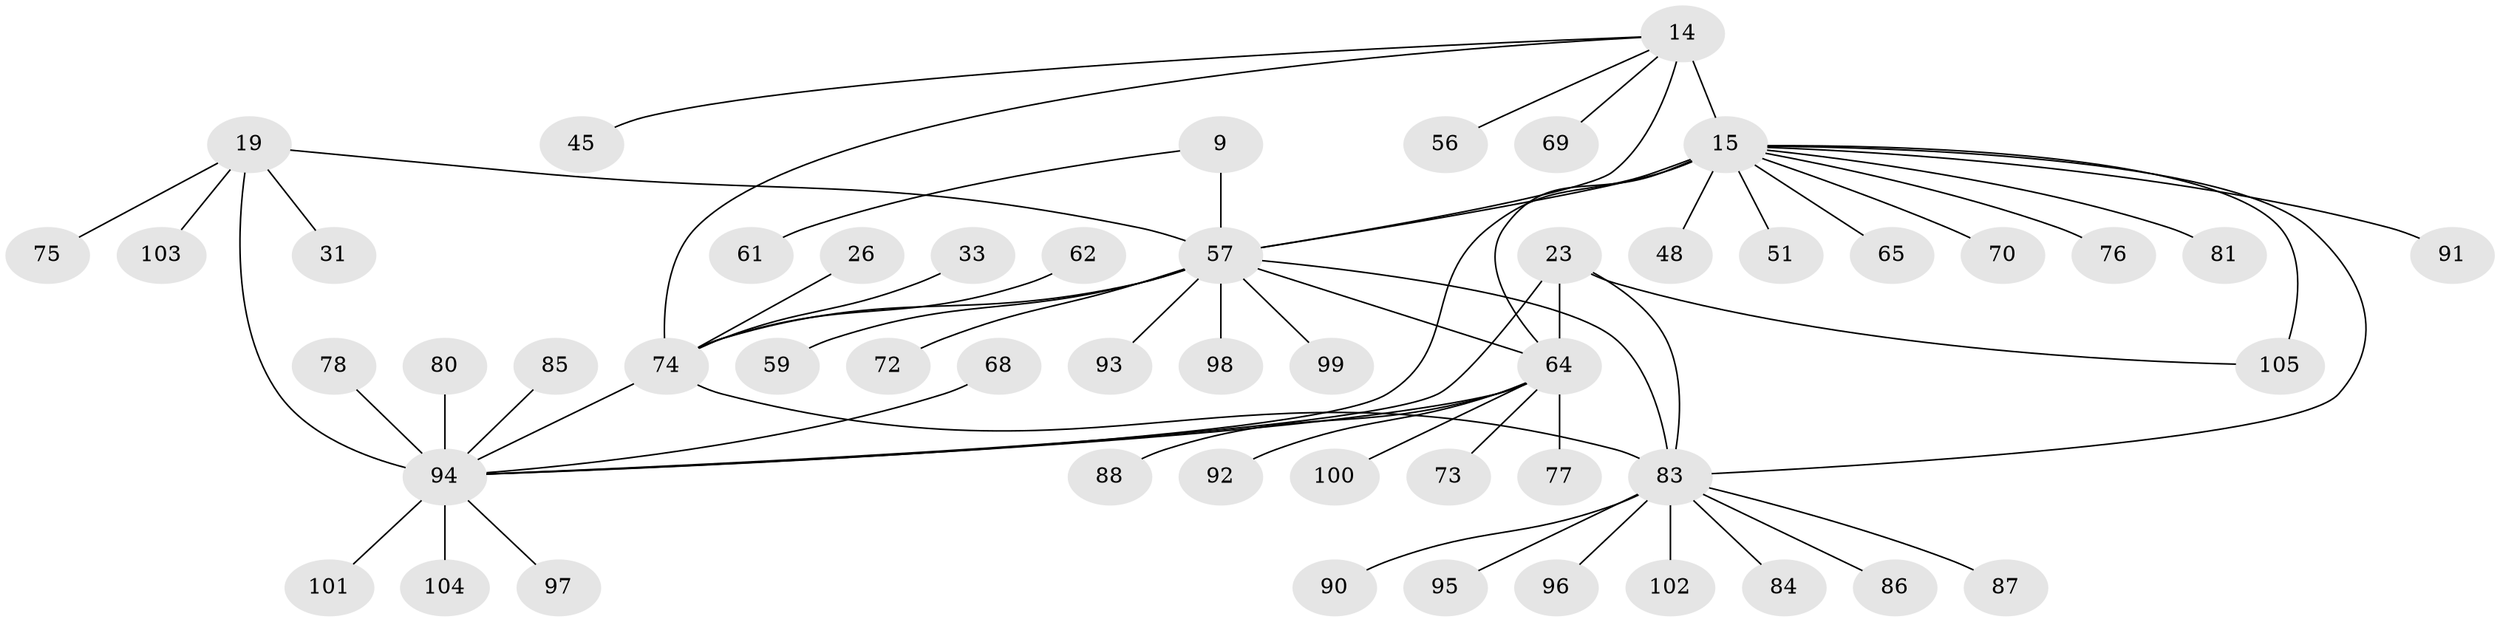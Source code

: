 // original degree distribution, {13: 0.01904761904761905, 10: 0.02857142857142857, 5: 0.02857142857142857, 7: 0.01904761904761905, 6: 0.0761904761904762, 9: 0.02857142857142857, 4: 0.01904761904761905, 11: 0.01904761904761905, 8: 0.009523809523809525, 1: 0.5714285714285714, 2: 0.14285714285714285, 3: 0.0380952380952381}
// Generated by graph-tools (version 1.1) at 2025/55/03/09/25 04:55:15]
// undirected, 52 vertices, 62 edges
graph export_dot {
graph [start="1"]
  node [color=gray90,style=filled];
  9 [super="+7"];
  14 [super="+13"];
  15 [super="+12"];
  19 [super="+18"];
  23 [super="+22"];
  26;
  31;
  33;
  45;
  48;
  51;
  56;
  57 [super="+41+32+34"];
  59;
  61;
  62;
  64 [super="+25+30+42+44+54"];
  65;
  68;
  69;
  70;
  72;
  73 [super="+27"];
  74 [super="+39+5"];
  75 [super="+29"];
  76;
  77;
  78;
  80;
  81;
  83 [super="+71+49+52"];
  84;
  85;
  86;
  87;
  88;
  90;
  91;
  92;
  93;
  94 [super="+53+20+35+38+47+55+60+66"];
  95;
  96 [super="+79+82"];
  97;
  98;
  99;
  100;
  101 [super="+28"];
  102;
  103;
  104 [super="+67"];
  105 [super="+89+50+63"];
  9 -- 61;
  9 -- 57 [weight=6];
  14 -- 15 [weight=6];
  14 -- 45;
  14 -- 74 [weight=2];
  14 -- 69;
  14 -- 56;
  14 -- 57;
  15 -- 48;
  15 -- 81;
  15 -- 83 [weight=2];
  15 -- 65;
  15 -- 70;
  15 -- 76;
  15 -- 51;
  15 -- 91;
  15 -- 57 [weight=2];
  15 -- 94 [weight=2];
  15 -- 105 [weight=2];
  15 -- 64;
  19 -- 31;
  19 -- 103;
  19 -- 75;
  19 -- 94 [weight=6];
  19 -- 57;
  23 -- 94;
  23 -- 105;
  23 -- 64 [weight=6];
  23 -- 83;
  26 -- 74;
  33 -- 74;
  57 -- 74;
  57 -- 64;
  57 -- 99;
  57 -- 98;
  57 -- 72;
  57 -- 83;
  57 -- 59;
  57 -- 93;
  62 -- 74;
  64 -- 100;
  64 -- 73;
  64 -- 77;
  64 -- 88;
  64 -- 92;
  64 -- 94;
  68 -- 94;
  74 -- 83 [weight=6];
  74 -- 94;
  78 -- 94;
  80 -- 94;
  83 -- 96;
  83 -- 102;
  83 -- 84;
  83 -- 86;
  83 -- 87;
  83 -- 90;
  83 -- 95;
  85 -- 94;
  94 -- 97;
  94 -- 101;
  94 -- 104;
}
